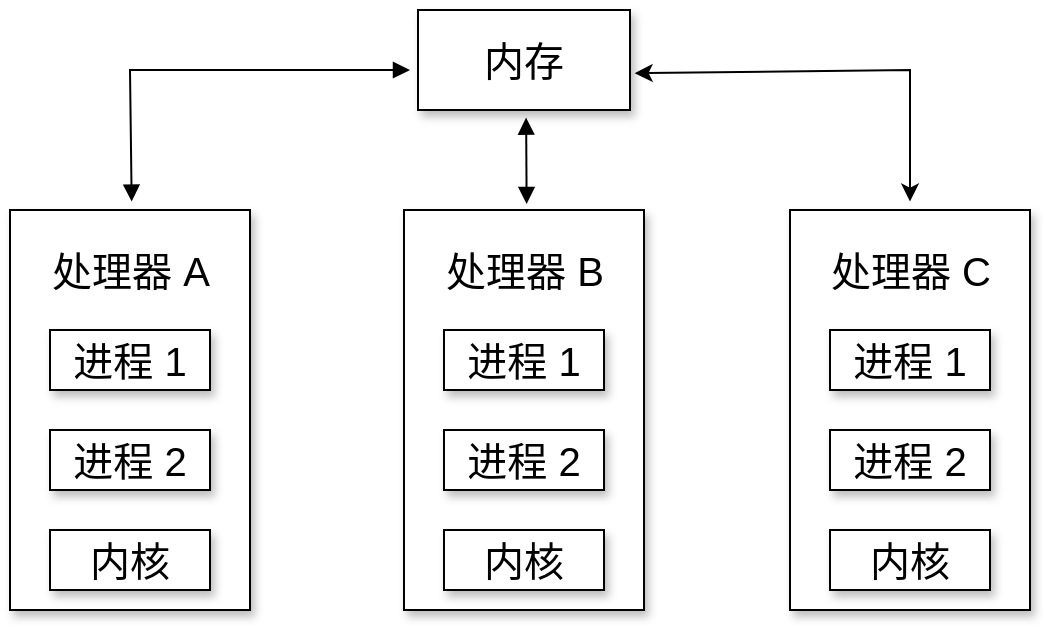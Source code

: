 <mxfile>
    <diagram id="k0FPUSnzgOY_u6sl6N65" name="Page-1">
        <mxGraphModel dx="1421" dy="580" grid="1" gridSize="10" guides="1" tooltips="1" connect="1" arrows="1" fold="1" page="1" pageScale="1" pageWidth="827" pageHeight="1169" math="0" shadow="0">
            <root>
                <mxCell id="0"/>
                <mxCell id="1" parent="0"/>
                <mxCell id="2" value="内存" style="rounded=0;whiteSpace=wrap;html=1;fontSize=20;shadow=1;fontFamily=Helvetica;" parent="1" vertex="1">
                    <mxGeometry x="354" y="80" width="106" height="50" as="geometry"/>
                </mxCell>
                <mxCell id="3" value="" style="rounded=0;whiteSpace=wrap;html=1;fontSize=20;shadow=1;fontFamily=Helvetica;" parent="1" vertex="1">
                    <mxGeometry x="150" y="180" width="120" height="200" as="geometry"/>
                </mxCell>
                <mxCell id="4" value="处理器 A" style="text;html=1;align=center;verticalAlign=middle;resizable=0;points=[];autosize=1;strokeColor=none;fillColor=none;fontSize=20;shadow=1;fontFamily=Helvetica;" parent="1" vertex="1">
                    <mxGeometry x="160" y="190" width="100" height="40" as="geometry"/>
                </mxCell>
                <mxCell id="6" value="" style="rounded=0;whiteSpace=wrap;html=1;fontSize=20;shadow=1;fontFamily=Helvetica;" parent="1" vertex="1">
                    <mxGeometry x="347" y="180" width="120" height="200" as="geometry"/>
                </mxCell>
                <mxCell id="7" value="处理器 B" style="text;html=1;align=center;verticalAlign=middle;resizable=0;points=[];autosize=1;strokeColor=none;fillColor=none;fontSize=20;shadow=1;fontFamily=Helvetica;" parent="1" vertex="1">
                    <mxGeometry x="357" y="190" width="100" height="40" as="geometry"/>
                </mxCell>
                <mxCell id="10" value="进程 1" style="rounded=0;whiteSpace=wrap;html=1;fontSize=20;shadow=1;fontFamily=Helvetica;" parent="1" vertex="1">
                    <mxGeometry x="367" y="240" width="80" height="30" as="geometry"/>
                </mxCell>
                <mxCell id="12" value="进程 2" style="rounded=0;whiteSpace=wrap;html=1;fontSize=20;shadow=1;fontFamily=Helvetica;" parent="1" vertex="1">
                    <mxGeometry x="367" y="290" width="80" height="30" as="geometry"/>
                </mxCell>
                <mxCell id="13" value="内核" style="rounded=0;whiteSpace=wrap;html=1;fontSize=20;shadow=1;fontFamily=Helvetica;" parent="1" vertex="1">
                    <mxGeometry x="367" y="340" width="80" height="30" as="geometry"/>
                </mxCell>
                <mxCell id="14" value="" style="rounded=0;whiteSpace=wrap;html=1;fontSize=20;shadow=1;fontFamily=Helvetica;" parent="1" vertex="1">
                    <mxGeometry x="540" y="180" width="120" height="200" as="geometry"/>
                </mxCell>
                <mxCell id="15" value="处理器 C" style="text;html=1;align=center;verticalAlign=middle;resizable=0;points=[];autosize=1;strokeColor=none;fillColor=none;fontSize=20;shadow=1;fontFamily=Helvetica;" parent="1" vertex="1">
                    <mxGeometry x="550" y="190" width="100" height="40" as="geometry"/>
                </mxCell>
                <mxCell id="16" value="进程 1" style="rounded=0;whiteSpace=wrap;html=1;fontSize=20;shadow=1;fontFamily=Helvetica;" parent="1" vertex="1">
                    <mxGeometry x="560" y="240" width="80" height="30" as="geometry"/>
                </mxCell>
                <mxCell id="17" value="进程 2" style="rounded=0;whiteSpace=wrap;html=1;fontSize=20;shadow=1;fontFamily=Helvetica;" parent="1" vertex="1">
                    <mxGeometry x="560" y="290" width="80" height="30" as="geometry"/>
                </mxCell>
                <mxCell id="18" value="内核" style="rounded=0;whiteSpace=wrap;html=1;fontSize=20;shadow=1;fontFamily=Helvetica;" parent="1" vertex="1">
                    <mxGeometry x="560" y="340" width="80" height="30" as="geometry"/>
                </mxCell>
                <mxCell id="22" value="" style="endArrow=block;startArrow=block;html=1;fontSize=20;rounded=0;startFill=1;endFill=1;exitX=0.507;exitY=-0.021;exitDx=0;exitDy=0;exitPerimeter=0;shadow=0;fontFamily=Helvetica;" parent="1" source="3" edge="1">
                    <mxGeometry width="50" height="50" relative="1" as="geometry">
                        <mxPoint x="210" y="170" as="sourcePoint"/>
                        <mxPoint x="350" y="110" as="targetPoint"/>
                        <Array as="points">
                            <mxPoint x="210" y="110"/>
                        </Array>
                    </mxGeometry>
                </mxCell>
                <mxCell id="23" value="" style="endArrow=classic;startArrow=classic;html=1;rounded=0;shadow=0;fontSize=20;exitX=1.022;exitY=0.632;exitDx=0;exitDy=0;exitPerimeter=0;entryX=0.5;entryY=-0.021;entryDx=0;entryDy=0;entryPerimeter=0;fontFamily=Helvetica;" parent="1" source="2" target="14" edge="1">
                    <mxGeometry width="50" height="50" relative="1" as="geometry">
                        <mxPoint x="470" y="110" as="sourcePoint"/>
                        <mxPoint x="610" y="170" as="targetPoint"/>
                        <Array as="points">
                            <mxPoint x="600" y="110"/>
                        </Array>
                    </mxGeometry>
                </mxCell>
                <mxCell id="24" value="" style="endArrow=block;startArrow=block;html=1;rounded=0;shadow=0;fontSize=20;exitX=0.511;exitY=-0.015;exitDx=0;exitDy=0;exitPerimeter=0;entryX=0.51;entryY=1.076;entryDx=0;entryDy=0;entryPerimeter=0;startFill=1;endFill=1;fontFamily=Helvetica;" parent="1" source="6" target="2" edge="1">
                    <mxGeometry width="50" height="50" relative="1" as="geometry">
                        <mxPoint x="360" y="190" as="sourcePoint"/>
                        <mxPoint x="410" y="140" as="targetPoint"/>
                    </mxGeometry>
                </mxCell>
                <mxCell id="25" value="进程 1" style="rounded=0;whiteSpace=wrap;html=1;fontSize=20;shadow=1;fontFamily=Helvetica;" parent="1" vertex="1">
                    <mxGeometry x="170" y="240" width="80" height="30" as="geometry"/>
                </mxCell>
                <mxCell id="26" value="进程 2" style="rounded=0;whiteSpace=wrap;html=1;fontSize=20;shadow=1;fontFamily=Helvetica;" parent="1" vertex="1">
                    <mxGeometry x="170" y="290" width="80" height="30" as="geometry"/>
                </mxCell>
                <mxCell id="27" value="内核" style="rounded=0;whiteSpace=wrap;html=1;fontSize=20;shadow=1;fontFamily=Helvetica;" parent="1" vertex="1">
                    <mxGeometry x="170" y="340" width="80" height="30" as="geometry"/>
                </mxCell>
            </root>
        </mxGraphModel>
    </diagram>
</mxfile>